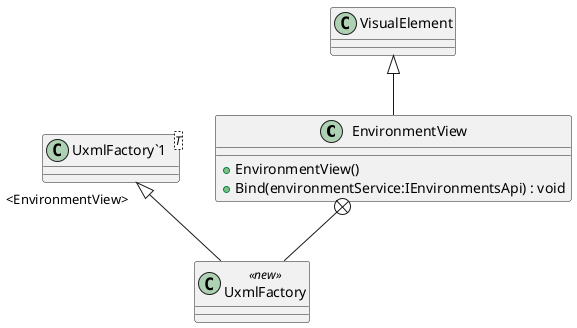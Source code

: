 @startuml
class EnvironmentView {
    + EnvironmentView()
    + Bind(environmentService:IEnvironmentsApi) : void
}
class UxmlFactory <<new>> {
}
class "UxmlFactory`1"<T> {
}
VisualElement <|-- EnvironmentView
EnvironmentView +-- UxmlFactory
"UxmlFactory`1" "<EnvironmentView>" <|-- UxmlFactory
@enduml
